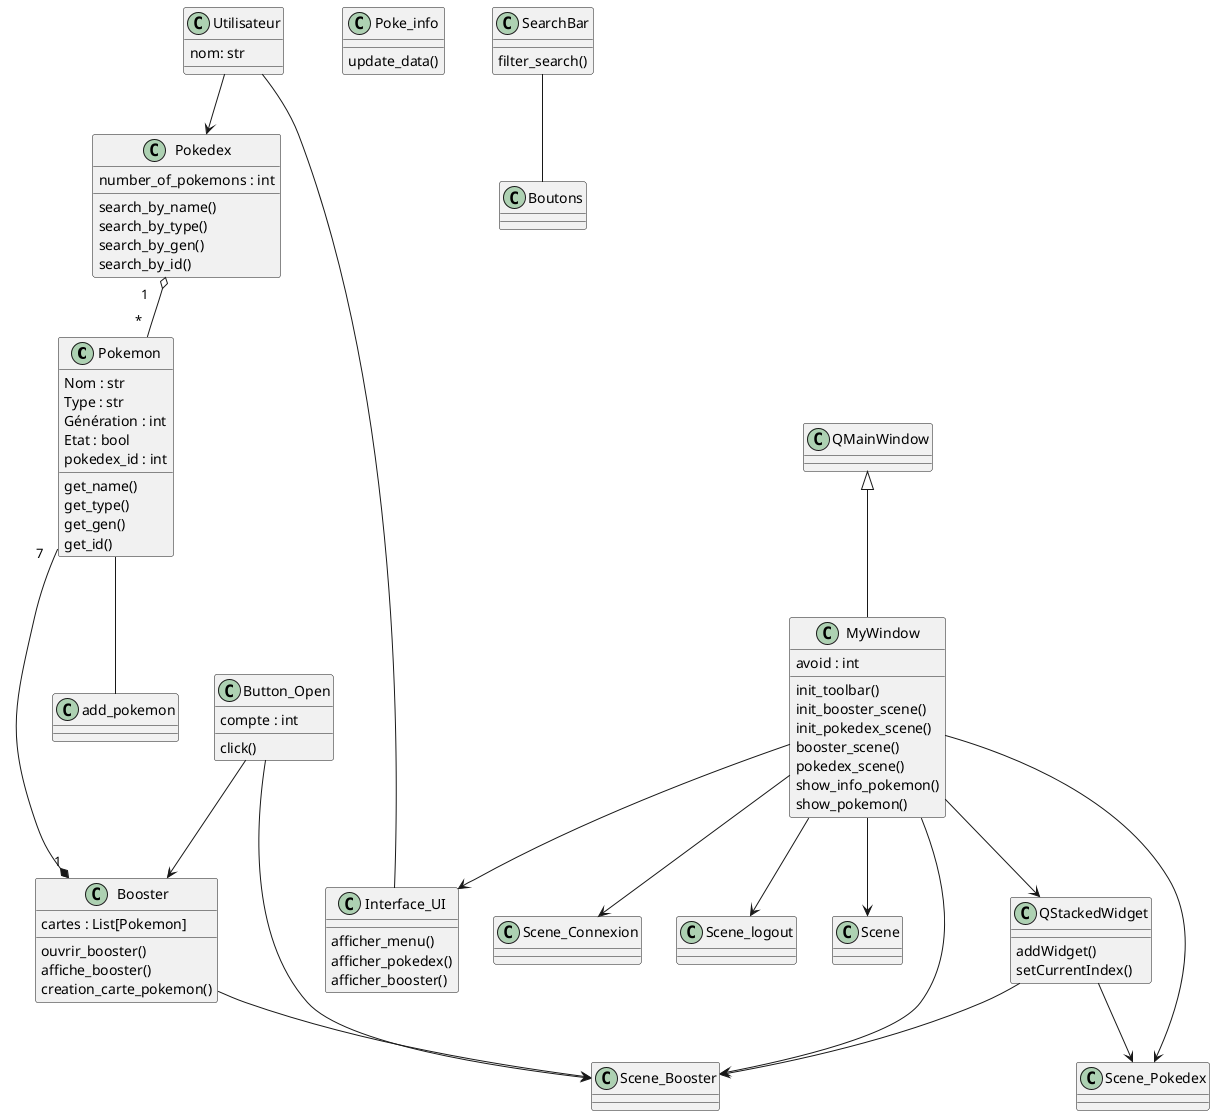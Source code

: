 @startuml Pokemon

class Pokemon {
    Nom : str
    Type : str
    Génération : int
    Etat : bool
    pokedex_id : int 

    get_name()
    get_type()
    get_gen()
    get_id() 
}

class add_pokemon{
}

class Pokedex {
    number_of_pokemons : int

    search_by_name()
    search_by_type()
    search_by_gen()
    search_by_id()
}

class Poke_info{
    update_data()
}
class Interface_UI {
    afficher_menu()
    afficher_pokedex()
    afficher_booster()
}

class MyWindow {
    avoid : int
    init_toolbar()
    init_booster_scene()
    init_pokedex_scene()
    booster_scene()
    pokedex_scene()
    show_info_pokemon()
    show_pokemon()
}

class Boutons {
}

class Button_Open {
    compte : int
    click()
}

class SearchBar {
    filter_search()
}

class Scene {
}

class Scene_Booster {
}

class Scene_Pokedex {
}

class Scene_Connexion {
    }

class Scene_logout {
}


class Booster {
    cartes : List[Pokemon]
    
    ouvrir_booster()
    affiche_booster()
    creation_carte_pokemon()

}

class Utilisateur {
    nom: str
}

class QStackedWidget {
    addWidget()
    setCurrentIndex()
}

Pokedex "    1    " o-- "         *  " Pokemon
Pokemon "7  " ---* "1" Booster
Pokemon -- add_pokemon
MyWindow --> Interface_UI  
QMainWindow <|-- MyWindow
MyWindow --> Scene
MyWindow --> QStackedWidget
MyWindow --> Scene_Booster
MyWindow --> Scene_Pokedex
MyWindow --> Scene_Connexion
MyWindow --> Scene_logout
SearchBar -- Boutons
Utilisateur --> Pokedex
Utilisateur -- Interface_UI
Booster --> Scene_Booster
Button_Open --> Scene_Booster
Button_Open --> Booster
QStackedWidget --> Scene_Booster
QStackedWidget --> Scene_Pokedex


@enduml
